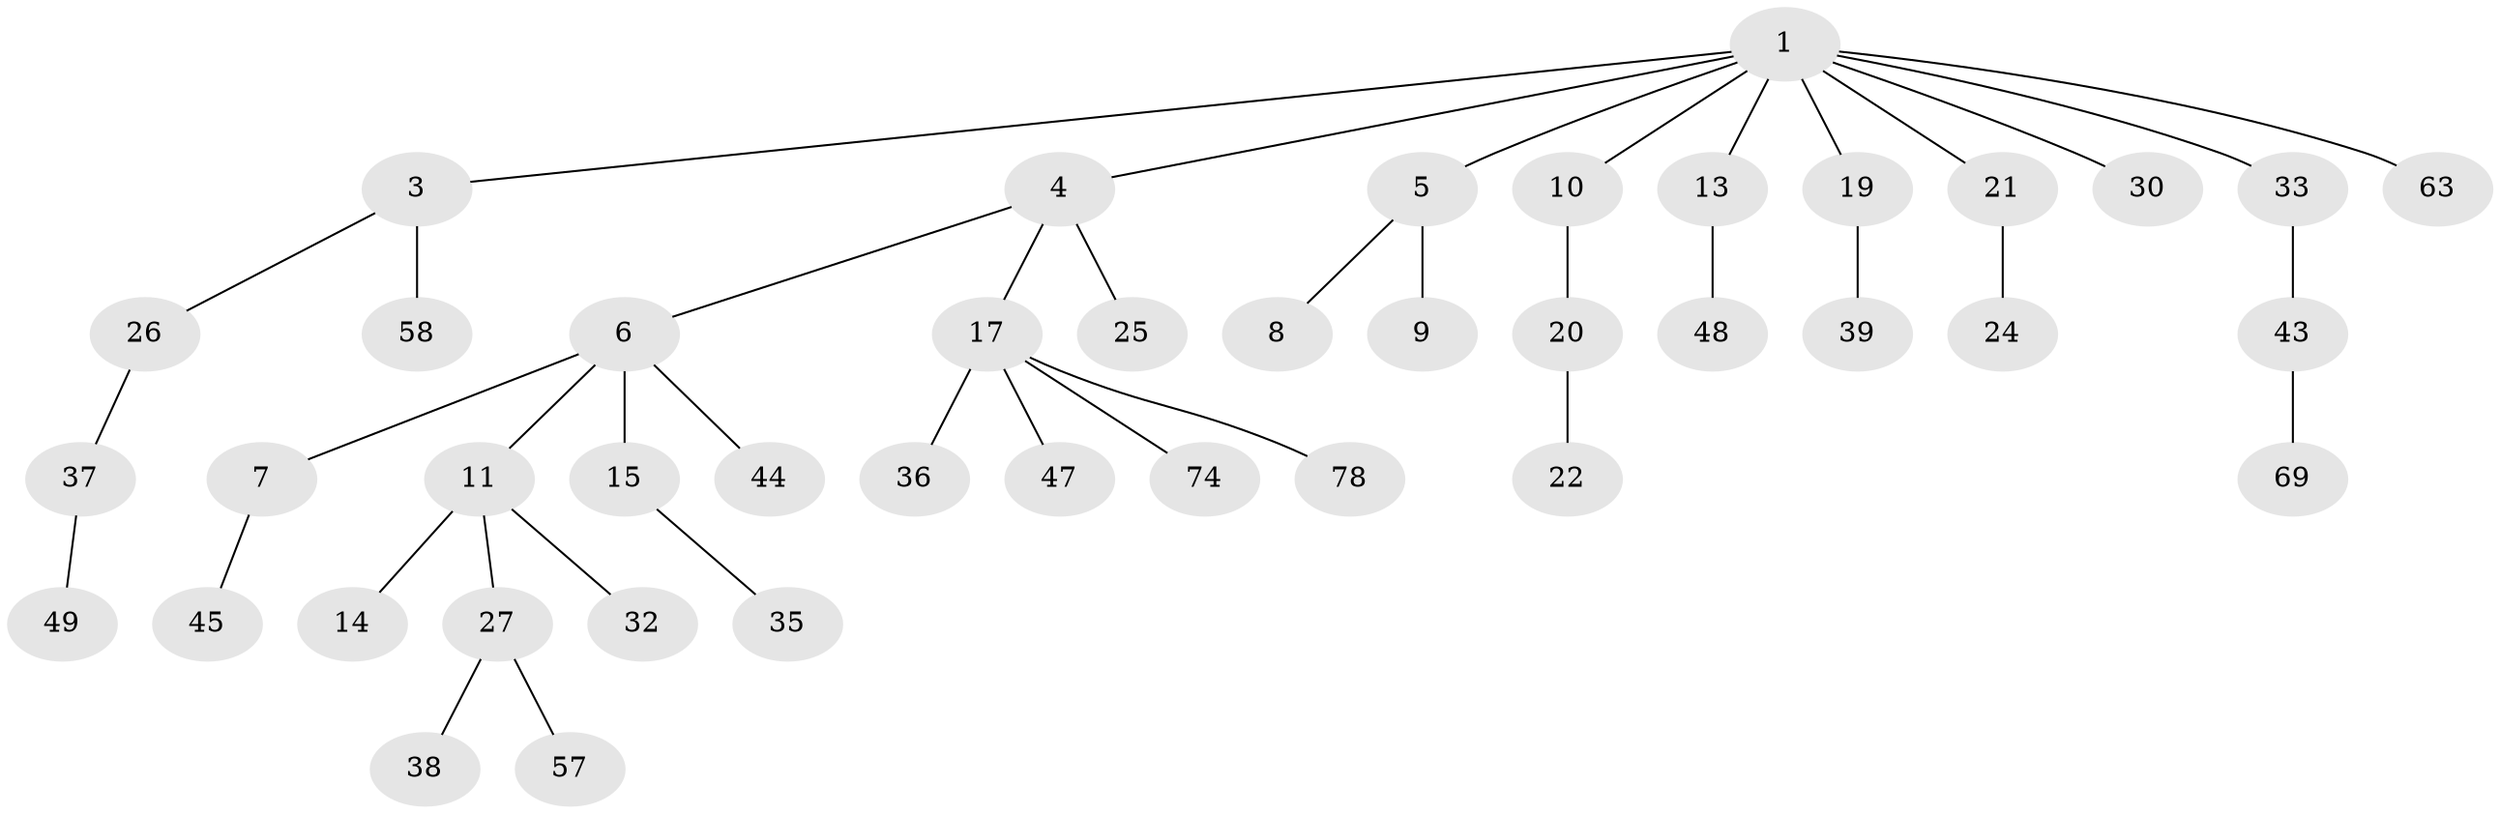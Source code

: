 // original degree distribution, {5: 0.023809523809523808, 7: 0.011904761904761904, 3: 0.14285714285714285, 4: 0.08333333333333333, 2: 0.21428571428571427, 1: 0.5119047619047619, 6: 0.011904761904761904}
// Generated by graph-tools (version 1.1) at 2025/15/03/09/25 04:15:35]
// undirected, 42 vertices, 41 edges
graph export_dot {
graph [start="1"]
  node [color=gray90,style=filled];
  1 [super="+2"];
  3;
  4;
  5;
  6;
  7;
  8;
  9 [super="+23+12+16"];
  10 [super="+46"];
  11;
  13 [super="+28"];
  14 [super="+75"];
  15 [super="+34"];
  17 [super="+81+18+31"];
  19;
  20;
  21 [super="+52+42+72+51"];
  22;
  24 [super="+56+77"];
  25 [super="+41"];
  26 [super="+73+79"];
  27 [super="+29+65"];
  30;
  32 [super="+40"];
  33;
  35;
  36 [super="+53+68+54"];
  37;
  38;
  39 [super="+61+50"];
  43;
  44;
  45;
  47 [super="+55"];
  48 [super="+83+66"];
  49 [super="+71"];
  57 [super="+82"];
  58 [super="+62"];
  63;
  69;
  74;
  78;
  1 -- 5;
  1 -- 10;
  1 -- 13;
  1 -- 33;
  1 -- 3;
  1 -- 4;
  1 -- 19;
  1 -- 21;
  1 -- 30;
  1 -- 63;
  3 -- 26;
  3 -- 58;
  4 -- 6;
  4 -- 17;
  4 -- 25;
  5 -- 8;
  5 -- 9;
  6 -- 7;
  6 -- 11;
  6 -- 15;
  6 -- 44;
  7 -- 45;
  10 -- 20;
  11 -- 14;
  11 -- 27;
  11 -- 32;
  13 -- 48;
  15 -- 35;
  17 -- 74;
  17 -- 78;
  17 -- 47;
  17 -- 36;
  19 -- 39;
  20 -- 22;
  21 -- 24;
  26 -- 37;
  27 -- 57;
  27 -- 38;
  33 -- 43;
  37 -- 49;
  43 -- 69;
}
